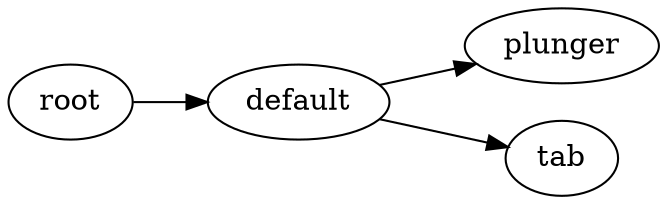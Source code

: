 digraph default {
	graph [rankdir=LR]
	root_55 [label=root href="javascript:s=&quot;\(\)\nNone&quot;; console.log(s); alert(s);"]
	default_56 [label=default href="javascript:s=&quot;\(&#x27;default&#x27;,\)\nPlunger&quot;; console.log(s); alert(s);" tooltip=Plunger]
	plunger_57 [label=plunger href="javascript:s=&quot;\(&#x27;default&#x27;,\ &#x27;plunger&#x27;\)\nCylinder&quot;; console.log(s); alert(s);" tooltip=Cylinder]
	tab_58 [label=tab href="javascript:s=&quot;\(&#x27;default&#x27;,\ &#x27;tab&#x27;\)\nBox&quot;; console.log(s); alert(s);" tooltip=Box]
	root_55 -> default_56
	default_56 -> plunger_57
	default_56 -> tab_58
}
